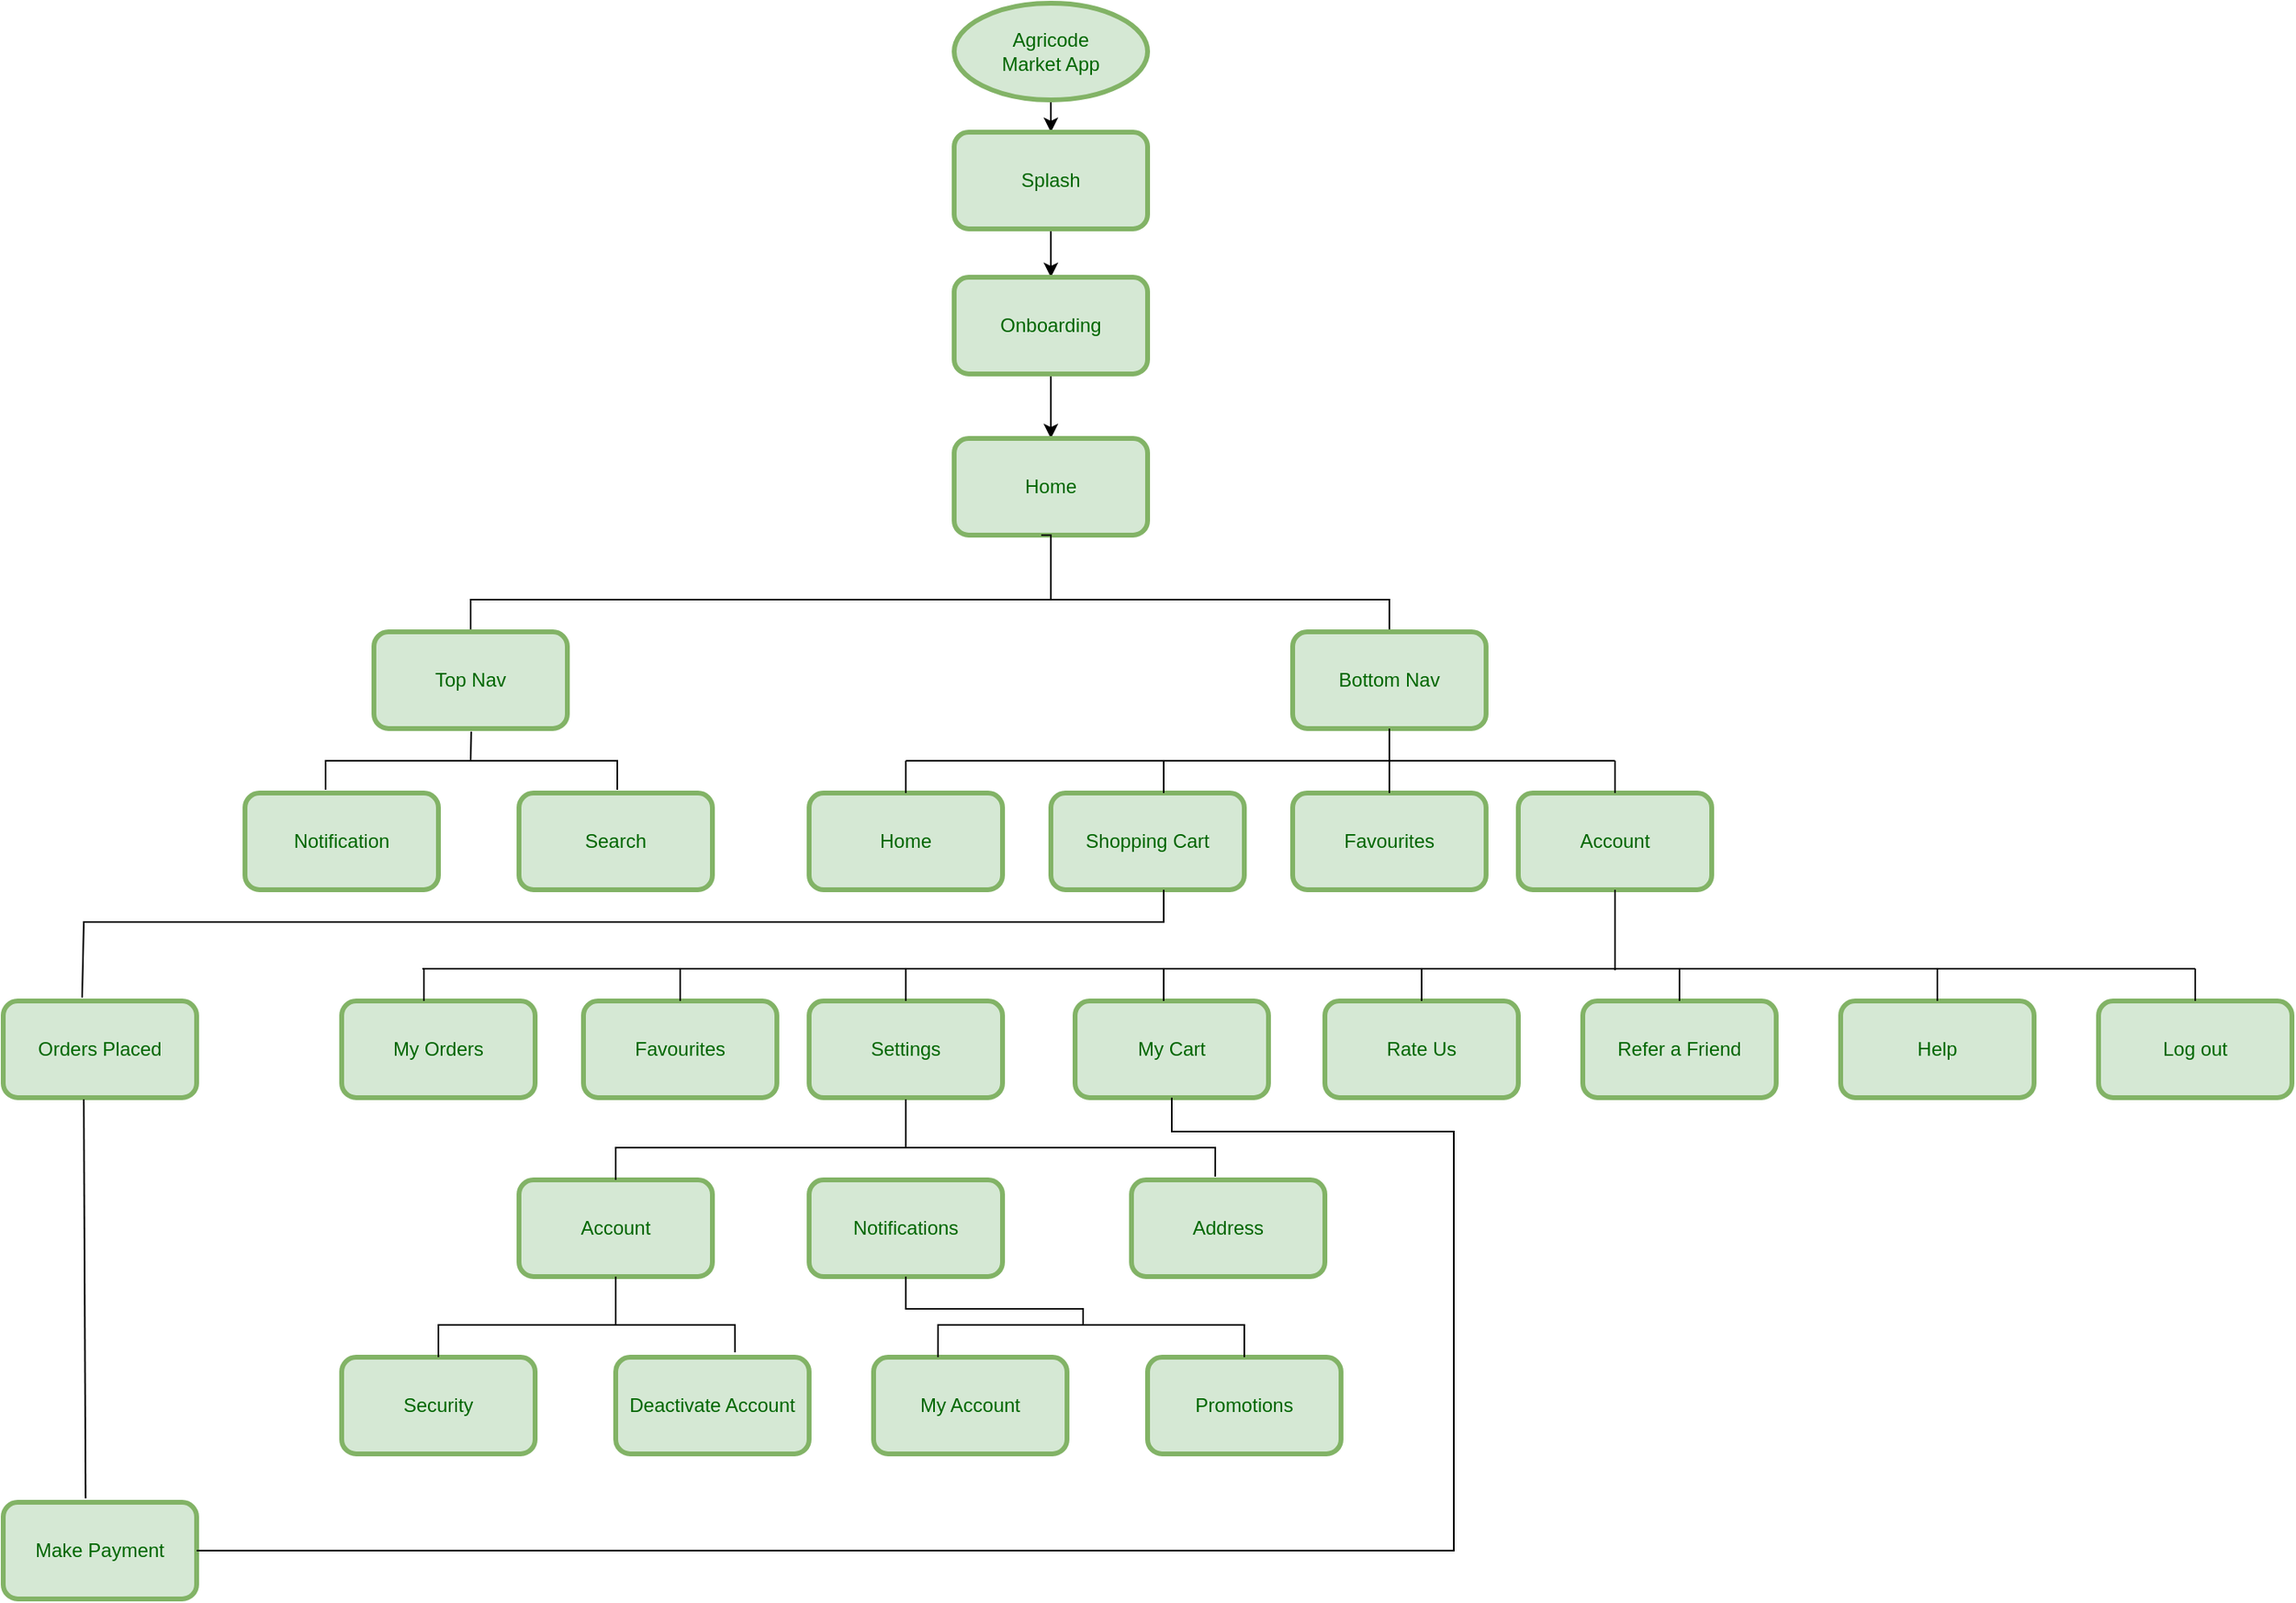 <mxfile version="15.5.0" type="github">
  <diagram id="ltuY1lG0AHsgdq85p_Zf" name="Page-1">
    <mxGraphModel dx="1796" dy="589" grid="1" gridSize="10" guides="1" tooltips="1" connect="1" arrows="1" fold="1" page="1" pageScale="1" pageWidth="850" pageHeight="1100" math="0" shadow="0">
      <root>
        <mxCell id="0" />
        <mxCell id="1" parent="0" />
        <mxCell id="YLWLZwJmC1EKc9403-0S-3" value="" style="edgeStyle=orthogonalEdgeStyle;rounded=0;orthogonalLoop=1;jettySize=auto;html=1;" edge="1" parent="1" source="YLWLZwJmC1EKc9403-0S-1" target="YLWLZwJmC1EKc9403-0S-2">
          <mxGeometry relative="1" as="geometry" />
        </mxCell>
        <mxCell id="YLWLZwJmC1EKc9403-0S-1" value="&lt;font color=&quot;#006600&quot;&gt;Agricode&lt;br&gt;Market App&lt;/font&gt;" style="ellipse;whiteSpace=wrap;html=1;fillColor=#d5e8d4;strokeColor=#82b366;strokeWidth=3;" vertex="1" parent="1">
          <mxGeometry x="290" y="10" width="120" height="60" as="geometry" />
        </mxCell>
        <mxCell id="YLWLZwJmC1EKc9403-0S-5" value="" style="edgeStyle=orthogonalEdgeStyle;rounded=0;orthogonalLoop=1;jettySize=auto;html=1;fontColor=#006600;" edge="1" parent="1" source="YLWLZwJmC1EKc9403-0S-2" target="YLWLZwJmC1EKc9403-0S-4">
          <mxGeometry relative="1" as="geometry" />
        </mxCell>
        <mxCell id="YLWLZwJmC1EKc9403-0S-2" value="&lt;font color=&quot;#006600&quot;&gt;Splash&lt;/font&gt;" style="rounded=1;whiteSpace=wrap;html=1;strokeWidth=3;fillColor=#d5e8d4;strokeColor=#82b366;" vertex="1" parent="1">
          <mxGeometry x="290" y="90" width="120" height="60" as="geometry" />
        </mxCell>
        <mxCell id="YLWLZwJmC1EKc9403-0S-9" value="" style="edgeStyle=orthogonalEdgeStyle;rounded=0;orthogonalLoop=1;jettySize=auto;html=1;fontColor=#006600;" edge="1" parent="1" source="YLWLZwJmC1EKc9403-0S-4" target="YLWLZwJmC1EKc9403-0S-8">
          <mxGeometry relative="1" as="geometry" />
        </mxCell>
        <mxCell id="YLWLZwJmC1EKc9403-0S-4" value="&lt;font color=&quot;#006600&quot;&gt;Onboarding&lt;/font&gt;" style="rounded=1;whiteSpace=wrap;html=1;strokeWidth=3;fillColor=#d5e8d4;strokeColor=#82b366;" vertex="1" parent="1">
          <mxGeometry x="290" y="180" width="120" height="60" as="geometry" />
        </mxCell>
        <mxCell id="YLWLZwJmC1EKc9403-0S-8" value="&lt;font color=&quot;#006600&quot;&gt;Home&lt;/font&gt;" style="rounded=1;whiteSpace=wrap;html=1;strokeWidth=3;fillColor=#d5e8d4;strokeColor=#82b366;" vertex="1" parent="1">
          <mxGeometry x="290" y="280" width="120" height="60" as="geometry" />
        </mxCell>
        <mxCell id="YLWLZwJmC1EKc9403-0S-11" value="" style="endArrow=none;html=1;rounded=0;fontColor=#006600;edgeStyle=orthogonalEdgeStyle;entryX=0.45;entryY=1;entryDx=0;entryDy=0;entryPerimeter=0;" edge="1" parent="1" source="YLWLZwJmC1EKc9403-0S-14" target="YLWLZwJmC1EKc9403-0S-8">
          <mxGeometry width="50" height="50" relative="1" as="geometry">
            <mxPoint x="150" y="420" as="sourcePoint" />
            <mxPoint x="300" y="400" as="targetPoint" />
            <Array as="points">
              <mxPoint x="-10" y="380" />
              <mxPoint x="350" y="380" />
              <mxPoint x="350" y="340" />
            </Array>
          </mxGeometry>
        </mxCell>
        <mxCell id="YLWLZwJmC1EKc9403-0S-13" value="" style="endArrow=none;html=1;rounded=0;fontColor=#006600;edgeStyle=orthogonalEdgeStyle;" edge="1" parent="1">
          <mxGeometry width="50" height="50" relative="1" as="geometry">
            <mxPoint x="320" y="380" as="sourcePoint" />
            <mxPoint x="560" y="420" as="targetPoint" />
            <Array as="points">
              <mxPoint x="340" y="380" />
              <mxPoint x="460" y="380" />
            </Array>
          </mxGeometry>
        </mxCell>
        <mxCell id="YLWLZwJmC1EKc9403-0S-14" value="&lt;font color=&quot;#006600&quot;&gt;Top Nav&lt;/font&gt;" style="rounded=1;whiteSpace=wrap;html=1;strokeWidth=3;fillColor=#d5e8d4;strokeColor=#82b366;" vertex="1" parent="1">
          <mxGeometry x="-70" y="400" width="120" height="60" as="geometry" />
        </mxCell>
        <mxCell id="YLWLZwJmC1EKc9403-0S-15" value="&lt;font color=&quot;#006600&quot;&gt;Bottom Nav&lt;/font&gt;" style="rounded=1;whiteSpace=wrap;html=1;strokeWidth=3;fillColor=#d5e8d4;strokeColor=#82b366;" vertex="1" parent="1">
          <mxGeometry x="500" y="400" width="120" height="60" as="geometry" />
        </mxCell>
        <mxCell id="YLWLZwJmC1EKc9403-0S-16" value="" style="endArrow=none;html=1;rounded=0;fontColor=#006600;" edge="1" parent="1">
          <mxGeometry width="50" height="50" relative="1" as="geometry">
            <mxPoint x="560" y="480" as="sourcePoint" />
            <mxPoint x="560" y="460" as="targetPoint" />
          </mxGeometry>
        </mxCell>
        <mxCell id="YLWLZwJmC1EKc9403-0S-17" value="&lt;font color=&quot;#006600&quot;&gt;Shopping Cart&lt;/font&gt;" style="rounded=1;whiteSpace=wrap;html=1;strokeWidth=3;fillColor=#d5e8d4;strokeColor=#82b366;" vertex="1" parent="1">
          <mxGeometry x="350" y="500" width="120" height="60" as="geometry" />
        </mxCell>
        <mxCell id="YLWLZwJmC1EKc9403-0S-18" value="&lt;font color=&quot;#006600&quot;&gt;Favourites&lt;/font&gt;" style="rounded=1;whiteSpace=wrap;html=1;strokeWidth=3;fillColor=#d5e8d4;strokeColor=#82b366;" vertex="1" parent="1">
          <mxGeometry x="500" y="500" width="120" height="60" as="geometry" />
        </mxCell>
        <mxCell id="YLWLZwJmC1EKc9403-0S-19" value="&lt;font color=&quot;#006600&quot;&gt;Account&lt;/font&gt;" style="rounded=1;whiteSpace=wrap;html=1;strokeWidth=3;fillColor=#d5e8d4;strokeColor=#82b366;" vertex="1" parent="1">
          <mxGeometry x="640" y="500" width="120" height="60" as="geometry" />
        </mxCell>
        <mxCell id="YLWLZwJmC1EKc9403-0S-20" value="&lt;font color=&quot;#006600&quot;&gt;Home&lt;/font&gt;" style="rounded=1;whiteSpace=wrap;html=1;strokeWidth=3;fillColor=#d5e8d4;strokeColor=#82b366;" vertex="1" parent="1">
          <mxGeometry x="200" y="500" width="120" height="60" as="geometry" />
        </mxCell>
        <mxCell id="YLWLZwJmC1EKc9403-0S-21" style="edgeStyle=none;rounded=0;orthogonalLoop=1;jettySize=auto;html=1;entryX=0.5;entryY=0;entryDx=0;entryDy=0;fontColor=#006600;" edge="1" parent="1" source="YLWLZwJmC1EKc9403-0S-18" target="YLWLZwJmC1EKc9403-0S-18">
          <mxGeometry relative="1" as="geometry" />
        </mxCell>
        <mxCell id="YLWLZwJmC1EKc9403-0S-22" value="" style="endArrow=none;html=1;rounded=0;fontColor=#006600;" edge="1" parent="1">
          <mxGeometry width="50" height="50" relative="1" as="geometry">
            <mxPoint x="260" y="480" as="sourcePoint" />
            <mxPoint x="700" y="480" as="targetPoint" />
          </mxGeometry>
        </mxCell>
        <mxCell id="YLWLZwJmC1EKc9403-0S-25" value="" style="endArrow=none;html=1;rounded=0;fontColor=#006600;entryX=0.5;entryY=0;entryDx=0;entryDy=0;" edge="1" parent="1" target="YLWLZwJmC1EKc9403-0S-18">
          <mxGeometry width="50" height="50" relative="1" as="geometry">
            <mxPoint x="560" y="480" as="sourcePoint" />
            <mxPoint x="520" y="520" as="targetPoint" />
          </mxGeometry>
        </mxCell>
        <mxCell id="YLWLZwJmC1EKc9403-0S-26" value="" style="endArrow=none;html=1;rounded=0;fontColor=#006600;entryX=0.5;entryY=0;entryDx=0;entryDy=0;" edge="1" parent="1" target="YLWLZwJmC1EKc9403-0S-19">
          <mxGeometry width="50" height="50" relative="1" as="geometry">
            <mxPoint x="700" y="480" as="sourcePoint" />
            <mxPoint x="570" y="510" as="targetPoint" />
          </mxGeometry>
        </mxCell>
        <mxCell id="YLWLZwJmC1EKc9403-0S-27" value="" style="endArrow=none;html=1;rounded=0;fontColor=#006600;" edge="1" parent="1">
          <mxGeometry width="50" height="50" relative="1" as="geometry">
            <mxPoint x="420" y="480" as="sourcePoint" />
            <mxPoint x="420" y="500" as="targetPoint" />
          </mxGeometry>
        </mxCell>
        <mxCell id="YLWLZwJmC1EKc9403-0S-28" value="" style="endArrow=none;html=1;rounded=0;fontColor=#006600;entryX=0.5;entryY=0;entryDx=0;entryDy=0;" edge="1" parent="1" target="YLWLZwJmC1EKc9403-0S-20">
          <mxGeometry width="50" height="50" relative="1" as="geometry">
            <mxPoint x="260" y="480" as="sourcePoint" />
            <mxPoint x="520" y="430" as="targetPoint" />
          </mxGeometry>
        </mxCell>
        <mxCell id="YLWLZwJmC1EKc9403-0S-29" value="&lt;font color=&quot;#006600&quot;&gt;Help&lt;/font&gt;" style="rounded=1;whiteSpace=wrap;html=1;strokeWidth=3;fillColor=#d5e8d4;strokeColor=#82b366;" vertex="1" parent="1">
          <mxGeometry x="840" y="629" width="120" height="60" as="geometry" />
        </mxCell>
        <mxCell id="YLWLZwJmC1EKc9403-0S-30" value="&lt;font color=&quot;#006600&quot;&gt;Log out&lt;/font&gt;" style="rounded=1;whiteSpace=wrap;html=1;strokeWidth=3;fillColor=#d5e8d4;strokeColor=#82b366;" vertex="1" parent="1">
          <mxGeometry x="1000" y="629" width="120" height="60" as="geometry" />
        </mxCell>
        <mxCell id="YLWLZwJmC1EKc9403-0S-31" value="&lt;font color=&quot;#006600&quot;&gt;Refer a Friend&lt;/font&gt;" style="rounded=1;whiteSpace=wrap;html=1;strokeWidth=3;fillColor=#d5e8d4;strokeColor=#82b366;" vertex="1" parent="1">
          <mxGeometry x="680" y="629" width="120" height="60" as="geometry" />
        </mxCell>
        <mxCell id="YLWLZwJmC1EKc9403-0S-32" value="&lt;font color=&quot;#006600&quot;&gt;Rate Us&lt;/font&gt;" style="rounded=1;whiteSpace=wrap;html=1;strokeWidth=3;fillColor=#d5e8d4;strokeColor=#82b366;" vertex="1" parent="1">
          <mxGeometry x="520" y="629" width="120" height="60" as="geometry" />
        </mxCell>
        <mxCell id="YLWLZwJmC1EKc9403-0S-33" value="&lt;font color=&quot;#006600&quot;&gt;My Cart&lt;/font&gt;" style="rounded=1;whiteSpace=wrap;html=1;strokeWidth=3;fillColor=#d5e8d4;strokeColor=#82b366;" vertex="1" parent="1">
          <mxGeometry x="365" y="629" width="120" height="60" as="geometry" />
        </mxCell>
        <mxCell id="YLWLZwJmC1EKc9403-0S-34" value="&lt;font color=&quot;#006600&quot;&gt;Settings&lt;/font&gt;" style="rounded=1;whiteSpace=wrap;html=1;strokeWidth=3;fillColor=#d5e8d4;strokeColor=#82b366;" vertex="1" parent="1">
          <mxGeometry x="200" y="629" width="120" height="60" as="geometry" />
        </mxCell>
        <mxCell id="YLWLZwJmC1EKc9403-0S-35" value="&lt;font color=&quot;#006600&quot;&gt;Favourites&lt;/font&gt;" style="rounded=1;whiteSpace=wrap;html=1;strokeWidth=3;fillColor=#d5e8d4;strokeColor=#82b366;" vertex="1" parent="1">
          <mxGeometry x="60" y="629" width="120" height="60" as="geometry" />
        </mxCell>
        <mxCell id="YLWLZwJmC1EKc9403-0S-36" value="&lt;font color=&quot;#006600&quot;&gt;My Orders&lt;/font&gt;" style="rounded=1;whiteSpace=wrap;html=1;strokeWidth=3;fillColor=#d5e8d4;strokeColor=#82b366;" vertex="1" parent="1">
          <mxGeometry x="-90" y="629" width="120" height="60" as="geometry" />
        </mxCell>
        <mxCell id="YLWLZwJmC1EKc9403-0S-38" value="" style="endArrow=none;html=1;rounded=0;fontColor=#006600;" edge="1" parent="1">
          <mxGeometry width="50" height="50" relative="1" as="geometry">
            <mxPoint x="-40" y="609" as="sourcePoint" />
            <mxPoint x="1060" y="609" as="targetPoint" />
          </mxGeometry>
        </mxCell>
        <mxCell id="YLWLZwJmC1EKc9403-0S-39" value="" style="endArrow=none;html=1;rounded=0;fontColor=#006600;entryX=0.5;entryY=0;entryDx=0;entryDy=0;" edge="1" parent="1" target="YLWLZwJmC1EKc9403-0S-30">
          <mxGeometry width="50" height="50" relative="1" as="geometry">
            <mxPoint x="1060" y="609" as="sourcePoint" />
            <mxPoint x="850" y="409" as="targetPoint" />
          </mxGeometry>
        </mxCell>
        <mxCell id="YLWLZwJmC1EKc9403-0S-40" value="" style="endArrow=none;html=1;rounded=0;fontColor=#006600;entryX=0.5;entryY=1;entryDx=0;entryDy=0;" edge="1" parent="1" target="YLWLZwJmC1EKc9403-0S-19">
          <mxGeometry width="50" height="50" relative="1" as="geometry">
            <mxPoint x="700" y="610" as="sourcePoint" />
            <mxPoint x="600" y="310" as="targetPoint" />
          </mxGeometry>
        </mxCell>
        <mxCell id="YLWLZwJmC1EKc9403-0S-41" value="" style="endArrow=none;html=1;rounded=0;fontColor=#006600;entryX=0.5;entryY=0;entryDx=0;entryDy=0;" edge="1" parent="1" target="YLWLZwJmC1EKc9403-0S-32">
          <mxGeometry width="50" height="50" relative="1" as="geometry">
            <mxPoint x="580" y="609" as="sourcePoint" />
            <mxPoint x="600" y="329" as="targetPoint" />
            <Array as="points" />
          </mxGeometry>
        </mxCell>
        <mxCell id="YLWLZwJmC1EKc9403-0S-42" value="" style="endArrow=none;html=1;rounded=0;fontColor=#006600;entryX=0.458;entryY=0;entryDx=0;entryDy=0;entryPerimeter=0;" edge="1" parent="1" target="YLWLZwJmC1EKc9403-0S-33">
          <mxGeometry width="50" height="50" relative="1" as="geometry">
            <mxPoint x="420" y="609" as="sourcePoint" />
            <mxPoint x="610" y="519" as="targetPoint" />
          </mxGeometry>
        </mxCell>
        <mxCell id="YLWLZwJmC1EKc9403-0S-43" value="" style="endArrow=none;html=1;rounded=0;fontColor=#006600;exitX=0.5;exitY=0;exitDx=0;exitDy=0;" edge="1" parent="1" source="YLWLZwJmC1EKc9403-0S-34">
          <mxGeometry width="50" height="50" relative="1" as="geometry">
            <mxPoint x="320" y="569" as="sourcePoint" />
            <mxPoint x="260" y="609" as="targetPoint" />
          </mxGeometry>
        </mxCell>
        <mxCell id="YLWLZwJmC1EKc9403-0S-44" value="" style="endArrow=none;html=1;rounded=0;fontColor=#006600;exitX=0.5;exitY=0;exitDx=0;exitDy=0;" edge="1" parent="1" source="YLWLZwJmC1EKc9403-0S-35">
          <mxGeometry width="50" height="50" relative="1" as="geometry">
            <mxPoint x="130" y="569" as="sourcePoint" />
            <mxPoint x="120" y="609" as="targetPoint" />
          </mxGeometry>
        </mxCell>
        <mxCell id="YLWLZwJmC1EKc9403-0S-45" value="" style="endArrow=none;html=1;rounded=0;fontColor=#006600;" edge="1" parent="1">
          <mxGeometry width="50" height="50" relative="1" as="geometry">
            <mxPoint x="-39" y="629" as="sourcePoint" />
            <mxPoint x="-39" y="609" as="targetPoint" />
          </mxGeometry>
        </mxCell>
        <mxCell id="YLWLZwJmC1EKc9403-0S-46" value="" style="endArrow=none;html=1;rounded=0;fontColor=#006600;exitX=0.5;exitY=0;exitDx=0;exitDy=0;" edge="1" parent="1" source="YLWLZwJmC1EKc9403-0S-31">
          <mxGeometry width="50" height="50" relative="1" as="geometry">
            <mxPoint x="740" y="619" as="sourcePoint" />
            <mxPoint x="740" y="609" as="targetPoint" />
          </mxGeometry>
        </mxCell>
        <mxCell id="YLWLZwJmC1EKc9403-0S-47" value="" style="endArrow=none;html=1;rounded=0;fontColor=#006600;entryX=0.5;entryY=0;entryDx=0;entryDy=0;" edge="1" parent="1" target="YLWLZwJmC1EKc9403-0S-29">
          <mxGeometry width="50" height="50" relative="1" as="geometry">
            <mxPoint x="900" y="609" as="sourcePoint" />
            <mxPoint x="740" y="579" as="targetPoint" />
          </mxGeometry>
        </mxCell>
        <mxCell id="YLWLZwJmC1EKc9403-0S-48" value="" style="endArrow=none;html=1;rounded=0;fontColor=#006600;exitX=0.408;exitY=-0.036;exitDx=0;exitDy=0;exitPerimeter=0;" edge="1" parent="1" source="YLWLZwJmC1EKc9403-0S-49">
          <mxGeometry width="50" height="50" relative="1" as="geometry">
            <mxPoint x="-250" y="610" as="sourcePoint" />
            <mxPoint x="420" y="560" as="targetPoint" />
            <Array as="points">
              <mxPoint x="-250" y="580" />
              <mxPoint x="420" y="580" />
            </Array>
          </mxGeometry>
        </mxCell>
        <mxCell id="YLWLZwJmC1EKc9403-0S-49" value="&lt;font color=&quot;#006600&quot;&gt;Orders Placed&lt;/font&gt;" style="rounded=1;whiteSpace=wrap;html=1;strokeWidth=3;fillColor=#d5e8d4;strokeColor=#82b366;" vertex="1" parent="1">
          <mxGeometry x="-300" y="629" width="120" height="60" as="geometry" />
        </mxCell>
        <mxCell id="YLWLZwJmC1EKc9403-0S-50" value="&lt;font color=&quot;#006600&quot;&gt;Search&lt;/font&gt;" style="rounded=1;whiteSpace=wrap;html=1;strokeWidth=3;fillColor=#d5e8d4;strokeColor=#82b366;" vertex="1" parent="1">
          <mxGeometry x="20" y="500" width="120" height="60" as="geometry" />
        </mxCell>
        <mxCell id="YLWLZwJmC1EKc9403-0S-51" value="&lt;font color=&quot;#006600&quot;&gt;Notification&lt;/font&gt;" style="rounded=1;whiteSpace=wrap;html=1;strokeWidth=3;fillColor=#d5e8d4;strokeColor=#82b366;" vertex="1" parent="1">
          <mxGeometry x="-150" y="500" width="120" height="60" as="geometry" />
        </mxCell>
        <mxCell id="YLWLZwJmC1EKc9403-0S-52" value="" style="endArrow=none;html=1;rounded=0;fontColor=#006600;entryX=0.508;entryY=-0.033;entryDx=0;entryDy=0;entryPerimeter=0;" edge="1" parent="1" target="YLWLZwJmC1EKc9403-0S-50">
          <mxGeometry width="50" height="50" relative="1" as="geometry">
            <mxPoint x="-100" y="498" as="sourcePoint" />
            <mxPoint x="80" y="480" as="targetPoint" />
            <Array as="points">
              <mxPoint x="-100" y="480" />
              <mxPoint x="81" y="480" />
            </Array>
          </mxGeometry>
        </mxCell>
        <mxCell id="YLWLZwJmC1EKc9403-0S-53" value="" style="endArrow=none;html=1;rounded=0;fontColor=#006600;entryX=0.503;entryY=1.031;entryDx=0;entryDy=0;entryPerimeter=0;" edge="1" parent="1" target="YLWLZwJmC1EKc9403-0S-14">
          <mxGeometry width="50" height="50" relative="1" as="geometry">
            <mxPoint x="-10" y="480" as="sourcePoint" />
            <mxPoint x="10" y="450" as="targetPoint" />
          </mxGeometry>
        </mxCell>
        <mxCell id="YLWLZwJmC1EKc9403-0S-54" value="&lt;font color=&quot;#006600&quot;&gt;Notifications&lt;/font&gt;" style="rounded=1;whiteSpace=wrap;html=1;strokeWidth=3;fillColor=#d5e8d4;strokeColor=#82b366;" vertex="1" parent="1">
          <mxGeometry x="200" y="740" width="120" height="60" as="geometry" />
        </mxCell>
        <mxCell id="YLWLZwJmC1EKc9403-0S-55" value="&lt;font color=&quot;#006600&quot;&gt;Address&lt;/font&gt;" style="rounded=1;whiteSpace=wrap;html=1;strokeWidth=3;fillColor=#d5e8d4;strokeColor=#82b366;" vertex="1" parent="1">
          <mxGeometry x="400" y="740" width="120" height="60" as="geometry" />
        </mxCell>
        <mxCell id="YLWLZwJmC1EKc9403-0S-57" value="&lt;font color=&quot;#006600&quot;&gt;Account&lt;/font&gt;" style="rounded=1;whiteSpace=wrap;html=1;strokeWidth=3;fillColor=#d5e8d4;strokeColor=#82b366;" vertex="1" parent="1">
          <mxGeometry x="20" y="740" width="120" height="60" as="geometry" />
        </mxCell>
        <mxCell id="YLWLZwJmC1EKc9403-0S-58" value="&lt;font color=&quot;#006600&quot;&gt;Deactivate Account&lt;/font&gt;" style="rounded=1;whiteSpace=wrap;html=1;strokeWidth=3;fillColor=#d5e8d4;strokeColor=#82b366;" vertex="1" parent="1">
          <mxGeometry x="80" y="850" width="120" height="60" as="geometry" />
        </mxCell>
        <mxCell id="YLWLZwJmC1EKc9403-0S-59" value="&lt;font color=&quot;#006600&quot;&gt;Security&lt;/font&gt;" style="rounded=1;whiteSpace=wrap;html=1;strokeWidth=3;fillColor=#d5e8d4;strokeColor=#82b366;" vertex="1" parent="1">
          <mxGeometry x="-90" y="850" width="120" height="60" as="geometry" />
        </mxCell>
        <mxCell id="YLWLZwJmC1EKc9403-0S-61" value="&lt;font color=&quot;#006600&quot;&gt;Promotions&lt;/font&gt;" style="rounded=1;whiteSpace=wrap;html=1;strokeWidth=3;fillColor=#d5e8d4;strokeColor=#82b366;" vertex="1" parent="1">
          <mxGeometry x="410" y="850" width="120" height="60" as="geometry" />
        </mxCell>
        <mxCell id="YLWLZwJmC1EKc9403-0S-62" value="&lt;font color=&quot;#006600&quot;&gt;My Account&lt;/font&gt;" style="rounded=1;whiteSpace=wrap;html=1;strokeWidth=3;fillColor=#d5e8d4;strokeColor=#82b366;" vertex="1" parent="1">
          <mxGeometry x="240" y="850" width="120" height="60" as="geometry" />
        </mxCell>
        <mxCell id="YLWLZwJmC1EKc9403-0S-63" value="" style="endArrow=none;html=1;rounded=0;fontColor=#006600;exitX=0.5;exitY=0;exitDx=0;exitDy=0;" edge="1" parent="1" source="YLWLZwJmC1EKc9403-0S-57">
          <mxGeometry width="50" height="50" relative="1" as="geometry">
            <mxPoint x="180" y="700" as="sourcePoint" />
            <mxPoint x="260" y="690" as="targetPoint" />
            <Array as="points">
              <mxPoint x="80" y="720" />
              <mxPoint x="260" y="720" />
            </Array>
          </mxGeometry>
        </mxCell>
        <mxCell id="YLWLZwJmC1EKc9403-0S-64" value="" style="endArrow=none;html=1;rounded=0;fontColor=#006600;entryX=0.433;entryY=-0.033;entryDx=0;entryDy=0;entryPerimeter=0;" edge="1" parent="1" target="YLWLZwJmC1EKc9403-0S-55">
          <mxGeometry width="50" height="50" relative="1" as="geometry">
            <mxPoint x="260" y="720" as="sourcePoint" />
            <mxPoint x="470" y="720" as="targetPoint" />
            <Array as="points">
              <mxPoint x="452" y="720" />
            </Array>
          </mxGeometry>
        </mxCell>
        <mxCell id="YLWLZwJmC1EKc9403-0S-65" value="" style="endArrow=none;html=1;rounded=0;fontColor=#006600;entryX=0.5;entryY=1;entryDx=0;entryDy=0;" edge="1" parent="1" target="YLWLZwJmC1EKc9403-0S-57">
          <mxGeometry width="50" height="50" relative="1" as="geometry">
            <mxPoint x="80" y="830" as="sourcePoint" />
            <mxPoint x="230" y="650" as="targetPoint" />
          </mxGeometry>
        </mxCell>
        <mxCell id="YLWLZwJmC1EKc9403-0S-66" value="" style="endArrow=none;html=1;rounded=0;fontColor=#006600;entryX=0.5;entryY=0;entryDx=0;entryDy=0;exitX=0.617;exitY=-0.05;exitDx=0;exitDy=0;exitPerimeter=0;" edge="1" parent="1" source="YLWLZwJmC1EKc9403-0S-58" target="YLWLZwJmC1EKc9403-0S-59">
          <mxGeometry width="50" height="50" relative="1" as="geometry">
            <mxPoint x="150" y="830" as="sourcePoint" />
            <mxPoint x="-50" y="840" as="targetPoint" />
            <Array as="points">
              <mxPoint x="154" y="830" />
              <mxPoint x="-30" y="830" />
            </Array>
          </mxGeometry>
        </mxCell>
        <mxCell id="YLWLZwJmC1EKc9403-0S-67" value="" style="endArrow=none;html=1;rounded=0;fontColor=#006600;exitX=0.333;exitY=0;exitDx=0;exitDy=0;exitPerimeter=0;entryX=0.5;entryY=0;entryDx=0;entryDy=0;entryPerimeter=0;" edge="1" parent="1" source="YLWLZwJmC1EKc9403-0S-62" target="YLWLZwJmC1EKc9403-0S-61">
          <mxGeometry width="50" height="50" relative="1" as="geometry">
            <mxPoint x="320" y="730" as="sourcePoint" />
            <mxPoint x="370" y="680" as="targetPoint" />
            <Array as="points">
              <mxPoint x="280" y="830" />
              <mxPoint x="470" y="830" />
            </Array>
          </mxGeometry>
        </mxCell>
        <mxCell id="YLWLZwJmC1EKc9403-0S-68" value="" style="endArrow=none;html=1;rounded=0;fontColor=#006600;exitX=0.5;exitY=1;exitDx=0;exitDy=0;" edge="1" parent="1" source="YLWLZwJmC1EKc9403-0S-54">
          <mxGeometry width="50" height="50" relative="1" as="geometry">
            <mxPoint x="320" y="730" as="sourcePoint" />
            <mxPoint x="370" y="830" as="targetPoint" />
            <Array as="points">
              <mxPoint x="260" y="820" />
              <mxPoint x="370" y="820" />
            </Array>
          </mxGeometry>
        </mxCell>
        <mxCell id="YLWLZwJmC1EKc9403-0S-69" value="&lt;font color=&quot;#006600&quot;&gt;Make Payment&lt;/font&gt;" style="rounded=1;whiteSpace=wrap;html=1;strokeWidth=3;fillColor=#d5e8d4;strokeColor=#82b366;" vertex="1" parent="1">
          <mxGeometry x="-300" y="940" width="120" height="60" as="geometry" />
        </mxCell>
        <mxCell id="YLWLZwJmC1EKc9403-0S-70" value="" style="endArrow=none;html=1;rounded=0;fontColor=#006600;entryX=1;entryY=0.5;entryDx=0;entryDy=0;" edge="1" parent="1" source="YLWLZwJmC1EKc9403-0S-33" target="YLWLZwJmC1EKc9403-0S-69">
          <mxGeometry width="50" height="50" relative="1" as="geometry">
            <mxPoint x="430" y="710" as="sourcePoint" />
            <mxPoint x="290" y="660" as="targetPoint" />
            <Array as="points">
              <mxPoint x="425" y="710" />
              <mxPoint x="600" y="710" />
              <mxPoint x="600" y="970" />
            </Array>
          </mxGeometry>
        </mxCell>
        <mxCell id="YLWLZwJmC1EKc9403-0S-71" value="" style="endArrow=none;html=1;rounded=0;fontColor=#006600;entryX=0.426;entryY=-0.04;entryDx=0;entryDy=0;entryPerimeter=0;" edge="1" parent="1" target="YLWLZwJmC1EKc9403-0S-69">
          <mxGeometry width="50" height="50" relative="1" as="geometry">
            <mxPoint x="-250" y="690" as="sourcePoint" />
            <mxPoint x="120" y="700" as="targetPoint" />
          </mxGeometry>
        </mxCell>
      </root>
    </mxGraphModel>
  </diagram>
</mxfile>

